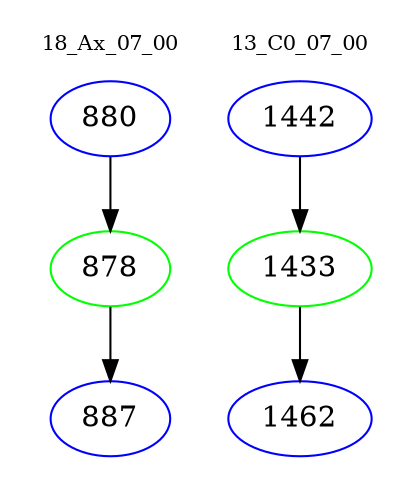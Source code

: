 digraph{
subgraph cluster_0 {
color = white
label = "18_Ax_07_00";
fontsize=10;
T0_880 [label="880", color="blue"]
T0_880 -> T0_878 [color="black"]
T0_878 [label="878", color="green"]
T0_878 -> T0_887 [color="black"]
T0_887 [label="887", color="blue"]
}
subgraph cluster_1 {
color = white
label = "13_C0_07_00";
fontsize=10;
T1_1442 [label="1442", color="blue"]
T1_1442 -> T1_1433 [color="black"]
T1_1433 [label="1433", color="green"]
T1_1433 -> T1_1462 [color="black"]
T1_1462 [label="1462", color="blue"]
}
}
